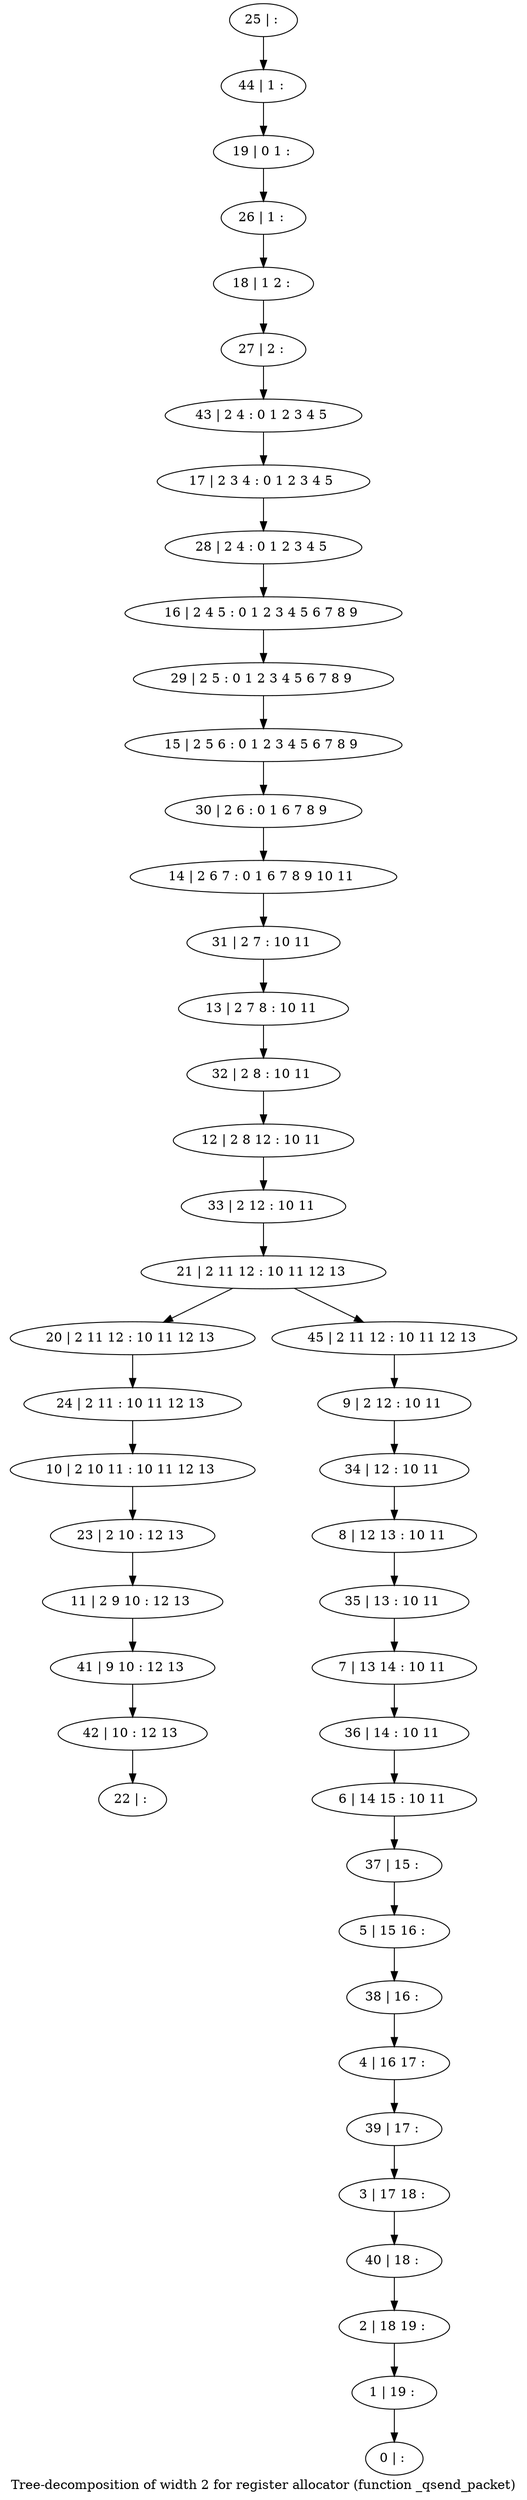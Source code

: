 digraph G {
graph [label="Tree-decomposition of width 2 for register allocator (function _qsend_packet)"]
0[label="0 | : "];
1[label="1 | 19 : "];
2[label="2 | 18 19 : "];
3[label="3 | 17 18 : "];
4[label="4 | 16 17 : "];
5[label="5 | 15 16 : "];
6[label="6 | 14 15 : 10 11 "];
7[label="7 | 13 14 : 10 11 "];
8[label="8 | 12 13 : 10 11 "];
9[label="9 | 2 12 : 10 11 "];
10[label="10 | 2 10 11 : 10 11 12 13 "];
11[label="11 | 2 9 10 : 12 13 "];
12[label="12 | 2 8 12 : 10 11 "];
13[label="13 | 2 7 8 : 10 11 "];
14[label="14 | 2 6 7 : 0 1 6 7 8 9 10 11 "];
15[label="15 | 2 5 6 : 0 1 2 3 4 5 6 7 8 9 "];
16[label="16 | 2 4 5 : 0 1 2 3 4 5 6 7 8 9 "];
17[label="17 | 2 3 4 : 0 1 2 3 4 5 "];
18[label="18 | 1 2 : "];
19[label="19 | 0 1 : "];
20[label="20 | 2 11 12 : 10 11 12 13 "];
21[label="21 | 2 11 12 : 10 11 12 13 "];
22[label="22 | : "];
23[label="23 | 2 10 : 12 13 "];
24[label="24 | 2 11 : 10 11 12 13 "];
25[label="25 | : "];
26[label="26 | 1 : "];
27[label="27 | 2 : "];
28[label="28 | 2 4 : 0 1 2 3 4 5 "];
29[label="29 | 2 5 : 0 1 2 3 4 5 6 7 8 9 "];
30[label="30 | 2 6 : 0 1 6 7 8 9 "];
31[label="31 | 2 7 : 10 11 "];
32[label="32 | 2 8 : 10 11 "];
33[label="33 | 2 12 : 10 11 "];
34[label="34 | 12 : 10 11 "];
35[label="35 | 13 : 10 11 "];
36[label="36 | 14 : 10 11 "];
37[label="37 | 15 : "];
38[label="38 | 16 : "];
39[label="39 | 17 : "];
40[label="40 | 18 : "];
41[label="41 | 9 10 : 12 13 "];
42[label="42 | 10 : 12 13 "];
43[label="43 | 2 4 : 0 1 2 3 4 5 "];
44[label="44 | 1 : "];
45[label="45 | 2 11 12 : 10 11 12 13 "];
23->11 ;
10->23 ;
24->10 ;
20->24 ;
11->41 ;
42->22 ;
41->42 ;
25->44 ;
44->19 ;
19->26 ;
26->18 ;
18->27 ;
27->43 ;
43->17 ;
17->28 ;
28->16 ;
16->29 ;
29->15 ;
15->30 ;
30->14 ;
14->31 ;
31->13 ;
13->32 ;
32->12 ;
12->33 ;
33->21 ;
9->34 ;
34->8 ;
8->35 ;
35->7 ;
7->36 ;
36->6 ;
6->37 ;
37->5 ;
5->38 ;
38->4 ;
4->39 ;
39->3 ;
3->40 ;
40->2 ;
2->1 ;
1->0 ;
45->9 ;
21->20 ;
21->45 ;
}
